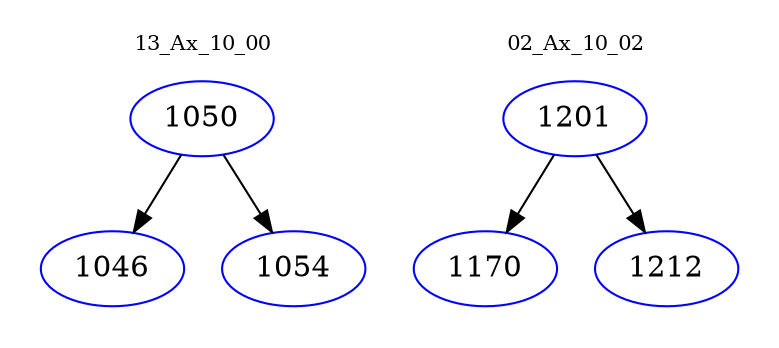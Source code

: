 digraph{
subgraph cluster_0 {
color = white
label = "13_Ax_10_00";
fontsize=10;
T0_1050 [label="1050", color="blue"]
T0_1050 -> T0_1046 [color="black"]
T0_1046 [label="1046", color="blue"]
T0_1050 -> T0_1054 [color="black"]
T0_1054 [label="1054", color="blue"]
}
subgraph cluster_1 {
color = white
label = "02_Ax_10_02";
fontsize=10;
T1_1201 [label="1201", color="blue"]
T1_1201 -> T1_1170 [color="black"]
T1_1170 [label="1170", color="blue"]
T1_1201 -> T1_1212 [color="black"]
T1_1212 [label="1212", color="blue"]
}
}
